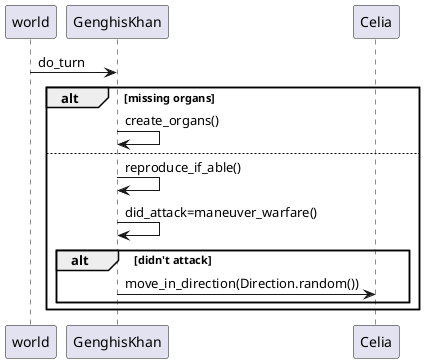 @startuml
'https://plantuml.com/sequence-diagram



world ->GenghisKhan:do_turn
alt missing organs
    GenghisKhan->GenghisKhan:create_organs()

else
    GenghisKhan->GenghisKhan:reproduce_if_able()
    GenghisKhan->GenghisKhan: did_attack=maneuver_warfare()
    alt didn't attack
         GenghisKhan->Celia:move_in_direction(Direction.random())
    end alt
end alt


@enduml